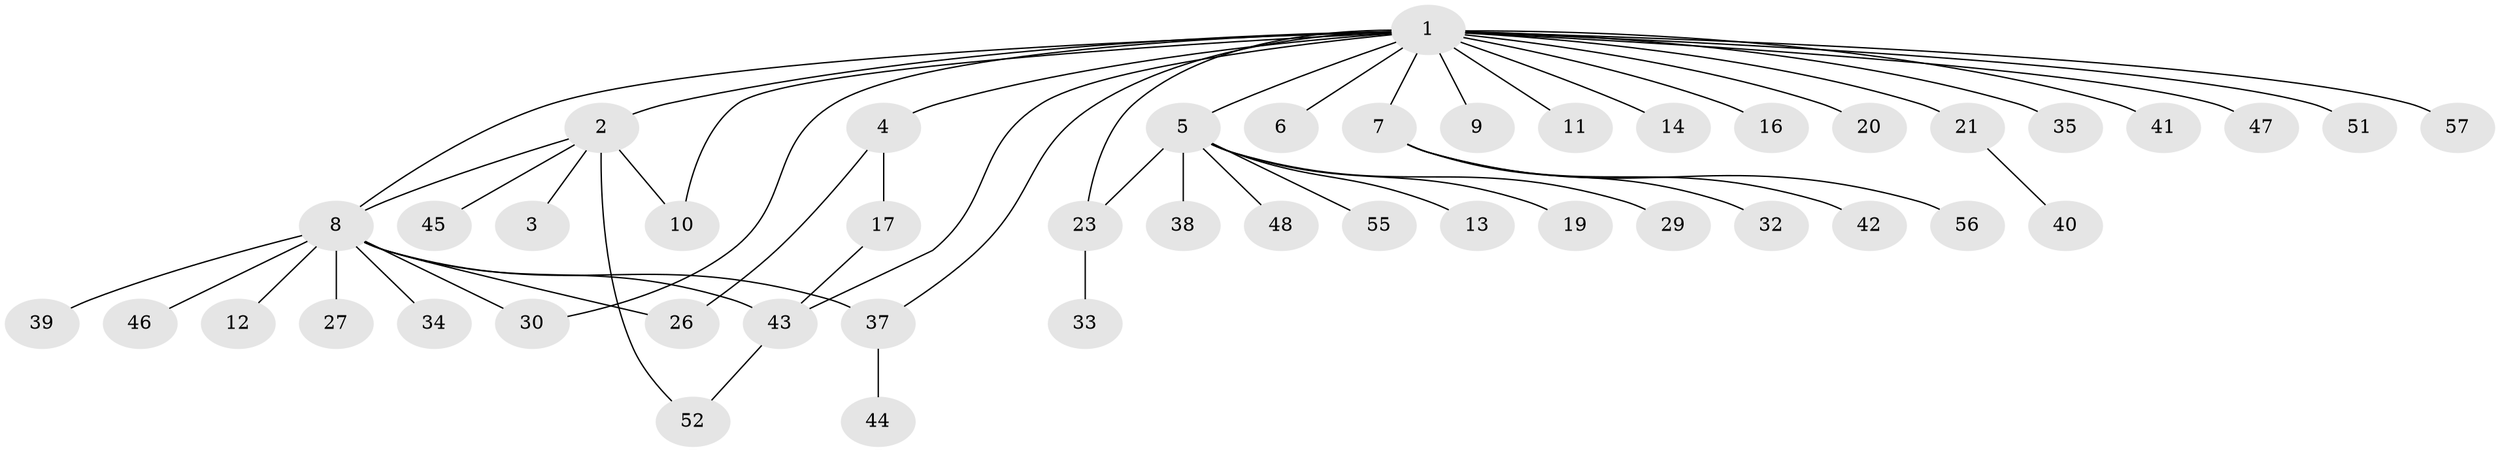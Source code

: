 // original degree distribution, {21: 0.017543859649122806, 4: 0.12280701754385964, 1: 0.631578947368421, 9: 0.017543859649122806, 5: 0.017543859649122806, 12: 0.017543859649122806, 3: 0.08771929824561403, 2: 0.08771929824561403}
// Generated by graph-tools (version 1.1) at 2025/41/03/06/25 10:41:49]
// undirected, 45 vertices, 53 edges
graph export_dot {
graph [start="1"]
  node [color=gray90,style=filled];
  1 [super="+18"];
  2 [super="+36"];
  3;
  4 [super="+25"];
  5 [super="+28"];
  6;
  7 [super="+31"];
  8 [super="+50"];
  9;
  10 [super="+49"];
  11 [super="+15"];
  12;
  13;
  14;
  16;
  17;
  19;
  20;
  21 [super="+22"];
  23 [super="+24"];
  26;
  27;
  29;
  30;
  32;
  33;
  34;
  35;
  37;
  38;
  39;
  40;
  41;
  42;
  43 [super="+54"];
  44;
  45;
  46;
  47;
  48;
  51;
  52 [super="+53"];
  55;
  56;
  57;
  1 -- 2;
  1 -- 4;
  1 -- 5;
  1 -- 6;
  1 -- 7;
  1 -- 8;
  1 -- 9;
  1 -- 10;
  1 -- 11;
  1 -- 14;
  1 -- 16;
  1 -- 21;
  1 -- 23;
  1 -- 30;
  1 -- 35;
  1 -- 37;
  1 -- 41;
  1 -- 51;
  1 -- 57;
  1 -- 20;
  1 -- 47;
  1 -- 43;
  2 -- 3;
  2 -- 52;
  2 -- 8;
  2 -- 10;
  2 -- 45;
  4 -- 17;
  4 -- 26;
  5 -- 13;
  5 -- 19;
  5 -- 23;
  5 -- 29;
  5 -- 38;
  5 -- 48;
  5 -- 55;
  7 -- 32;
  7 -- 42;
  7 -- 56;
  8 -- 12;
  8 -- 26 [weight=2];
  8 -- 27;
  8 -- 30;
  8 -- 34;
  8 -- 37 [weight=2];
  8 -- 39;
  8 -- 46;
  8 -- 43;
  17 -- 43;
  21 -- 40;
  23 -- 33;
  37 -- 44;
  43 -- 52;
}
